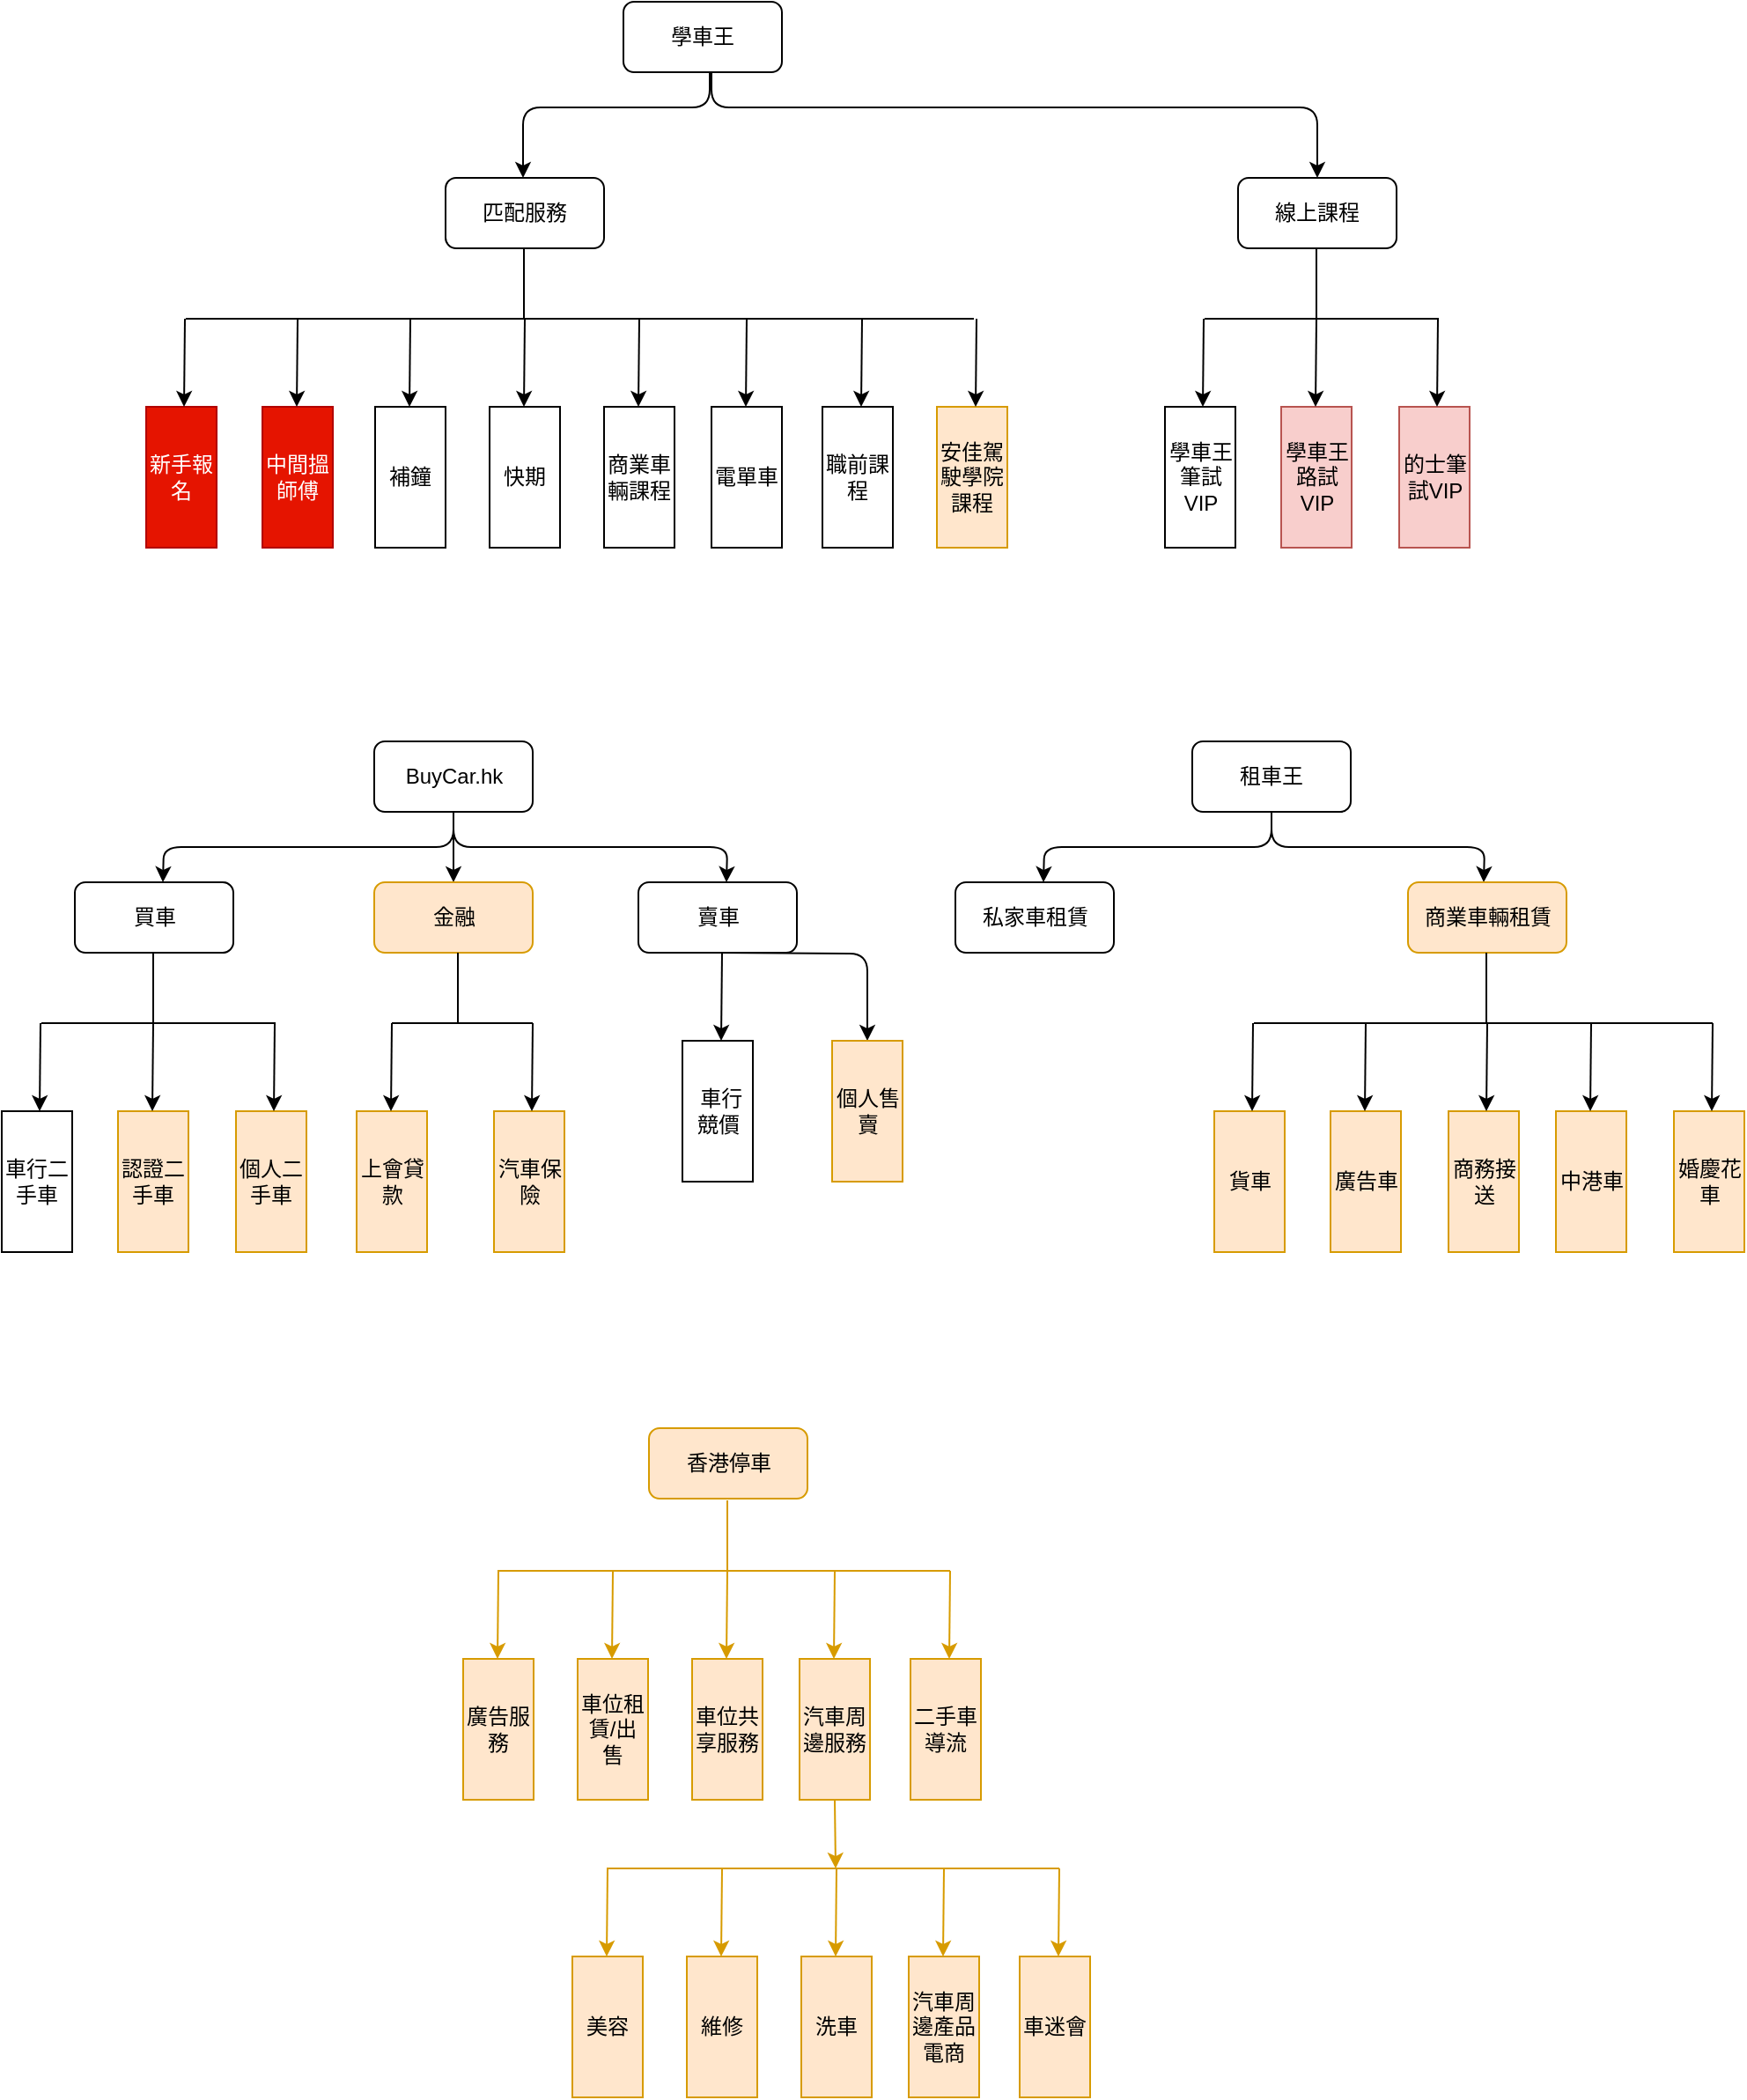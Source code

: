 <mxfile version="14.6.13" type="github">
  <diagram id="QzUdSv5bi3c13NPvNYom" name="Page-1">
    <mxGraphModel dx="1125" dy="686" grid="1" gridSize="10" guides="1" tooltips="1" connect="1" arrows="1" fold="1" page="1" pageScale="1" pageWidth="1169" pageHeight="1654" math="0" shadow="0">
      <root>
        <mxCell id="0" />
        <mxCell id="1" parent="0" />
        <mxCell id="bUeCEsJDket9SZMUi5b--61" style="edgeStyle=orthogonalEdgeStyle;curved=0;rounded=1;sketch=0;orthogonalLoop=1;jettySize=auto;html=1;exitX=0.5;exitY=1;exitDx=0;exitDy=0;strokeColor=#000000;" edge="1" parent="1">
          <mxGeometry relative="1" as="geometry">
            <mxPoint x="374" y="160" as="targetPoint" />
            <mxPoint x="480" y="100" as="sourcePoint" />
            <Array as="points">
              <mxPoint x="480" y="120" />
              <mxPoint x="374" y="120" />
            </Array>
          </mxGeometry>
        </mxCell>
        <mxCell id="bUeCEsJDket9SZMUi5b--62" style="edgeStyle=orthogonalEdgeStyle;curved=0;rounded=1;sketch=0;orthogonalLoop=1;jettySize=auto;html=1;exitX=0.5;exitY=1;exitDx=0;exitDy=0;strokeColor=#000000;entryX=0.5;entryY=0;entryDx=0;entryDy=0;" edge="1" parent="1" target="bUeCEsJDket9SZMUi5b--65">
          <mxGeometry relative="1" as="geometry">
            <mxPoint x="700" y="160" as="targetPoint" />
            <mxPoint x="481" y="100" as="sourcePoint" />
            <Array as="points">
              <mxPoint x="481" y="120" />
              <mxPoint x="825" y="120" />
            </Array>
          </mxGeometry>
        </mxCell>
        <mxCell id="bUeCEsJDket9SZMUi5b--3" value="學車王" style="rounded=1;whiteSpace=wrap;html=1;" vertex="1" parent="1">
          <mxGeometry x="431" y="60" width="90" height="40" as="geometry" />
        </mxCell>
        <mxCell id="bUeCEsJDket9SZMUi5b--34" value="" style="endArrow=none;html=1;" edge="1" parent="1">
          <mxGeometry width="50" height="50" relative="1" as="geometry">
            <mxPoint x="630" y="240" as="sourcePoint" />
            <mxPoint x="182.5" y="240" as="targetPoint" />
          </mxGeometry>
        </mxCell>
        <mxCell id="bUeCEsJDket9SZMUi5b--36" value="新手報名" style="rounded=0;whiteSpace=wrap;html=1;shadow=0;labelBackgroundColor=none;sketch=0;direction=north;fillColor=#e51400;strokeColor=#B20000;fontColor=#ffffff;" vertex="1" parent="1">
          <mxGeometry x="160" y="290" width="40" height="80" as="geometry" />
        </mxCell>
        <mxCell id="bUeCEsJDket9SZMUi5b--39" value="中間搵師傅" style="rounded=0;whiteSpace=wrap;html=1;shadow=0;labelBackgroundColor=none;sketch=0;direction=north;fillColor=#e51400;strokeColor=#B20000;fontColor=#ffffff;" vertex="1" parent="1">
          <mxGeometry x="226" y="290" width="40" height="80" as="geometry" />
        </mxCell>
        <mxCell id="bUeCEsJDket9SZMUi5b--41" value="補鐘" style="rounded=0;whiteSpace=wrap;html=1;shadow=0;labelBackgroundColor=none;sketch=0;direction=north;" vertex="1" parent="1">
          <mxGeometry x="290" y="290" width="40" height="80" as="geometry" />
        </mxCell>
        <mxCell id="bUeCEsJDket9SZMUi5b--43" value="快期" style="rounded=0;whiteSpace=wrap;html=1;shadow=0;labelBackgroundColor=none;sketch=0;direction=north;" vertex="1" parent="1">
          <mxGeometry x="355" y="290" width="40" height="80" as="geometry" />
        </mxCell>
        <mxCell id="bUeCEsJDket9SZMUi5b--45" value="職前課程" style="rounded=0;whiteSpace=wrap;html=1;shadow=0;labelBackgroundColor=none;sketch=0;direction=north;" vertex="1" parent="1">
          <mxGeometry x="544" y="290" width="40" height="80" as="geometry" />
        </mxCell>
        <mxCell id="bUeCEsJDket9SZMUi5b--47" value="商業車輛課程" style="rounded=0;whiteSpace=wrap;html=1;shadow=0;labelBackgroundColor=none;sketch=0;direction=north;" vertex="1" parent="1">
          <mxGeometry x="420" y="290" width="40" height="80" as="geometry" />
        </mxCell>
        <mxCell id="bUeCEsJDket9SZMUi5b--49" value="電單車" style="rounded=0;whiteSpace=wrap;html=1;shadow=0;labelBackgroundColor=none;sketch=0;direction=north;" vertex="1" parent="1">
          <mxGeometry x="481" y="290" width="40" height="80" as="geometry" />
        </mxCell>
        <mxCell id="bUeCEsJDket9SZMUi5b--50" style="edgeStyle=none;rounded=0;orthogonalLoop=1;jettySize=auto;html=1;" edge="1" parent="1">
          <mxGeometry relative="1" as="geometry">
            <mxPoint x="181.5" y="290" as="targetPoint" />
            <mxPoint x="182" y="240" as="sourcePoint" />
          </mxGeometry>
        </mxCell>
        <mxCell id="bUeCEsJDket9SZMUi5b--51" style="edgeStyle=none;rounded=0;orthogonalLoop=1;jettySize=auto;html=1;" edge="1" parent="1">
          <mxGeometry relative="1" as="geometry">
            <mxPoint x="245.5" y="290" as="targetPoint" />
            <mxPoint x="246" y="240" as="sourcePoint" />
          </mxGeometry>
        </mxCell>
        <mxCell id="bUeCEsJDket9SZMUi5b--52" style="edgeStyle=none;rounded=0;orthogonalLoop=1;jettySize=auto;html=1;" edge="1" parent="1">
          <mxGeometry relative="1" as="geometry">
            <mxPoint x="309.5" y="290" as="targetPoint" />
            <mxPoint x="310" y="240" as="sourcePoint" />
          </mxGeometry>
        </mxCell>
        <mxCell id="bUeCEsJDket9SZMUi5b--53" style="edgeStyle=none;rounded=0;orthogonalLoop=1;jettySize=auto;html=1;" edge="1" parent="1">
          <mxGeometry relative="1" as="geometry">
            <mxPoint x="374.5" y="290" as="targetPoint" />
            <mxPoint x="375" y="240" as="sourcePoint" />
          </mxGeometry>
        </mxCell>
        <mxCell id="bUeCEsJDket9SZMUi5b--55" style="edgeStyle=none;rounded=0;orthogonalLoop=1;jettySize=auto;html=1;" edge="1" parent="1">
          <mxGeometry relative="1" as="geometry">
            <mxPoint x="439.5" y="290" as="targetPoint" />
            <mxPoint x="440" y="240" as="sourcePoint" />
          </mxGeometry>
        </mxCell>
        <mxCell id="bUeCEsJDket9SZMUi5b--56" style="edgeStyle=none;rounded=0;orthogonalLoop=1;jettySize=auto;html=1;" edge="1" parent="1">
          <mxGeometry relative="1" as="geometry">
            <mxPoint x="500.5" y="290" as="targetPoint" />
            <mxPoint x="501" y="240" as="sourcePoint" />
          </mxGeometry>
        </mxCell>
        <mxCell id="bUeCEsJDket9SZMUi5b--57" style="edgeStyle=none;rounded=0;orthogonalLoop=1;jettySize=auto;html=1;" edge="1" parent="1">
          <mxGeometry relative="1" as="geometry">
            <mxPoint x="566" y="290" as="targetPoint" />
            <mxPoint x="566.5" y="240" as="sourcePoint" />
          </mxGeometry>
        </mxCell>
        <mxCell id="bUeCEsJDket9SZMUi5b--63" value="匹配服務" style="rounded=1;whiteSpace=wrap;html=1;" vertex="1" parent="1">
          <mxGeometry x="330" y="160" width="90" height="40" as="geometry" />
        </mxCell>
        <mxCell id="bUeCEsJDket9SZMUi5b--64" value="" style="endArrow=none;html=1;strokeColor=#000000;" edge="1" parent="1">
          <mxGeometry width="50" height="50" relative="1" as="geometry">
            <mxPoint x="374.5" y="240" as="sourcePoint" />
            <mxPoint x="374.5" y="200" as="targetPoint" />
          </mxGeometry>
        </mxCell>
        <mxCell id="bUeCEsJDket9SZMUi5b--65" value="線上課程" style="rounded=1;whiteSpace=wrap;html=1;" vertex="1" parent="1">
          <mxGeometry x="780" y="160" width="90" height="40" as="geometry" />
        </mxCell>
        <mxCell id="bUeCEsJDket9SZMUi5b--66" value="" style="endArrow=none;html=1;" edge="1" parent="1">
          <mxGeometry width="50" height="50" relative="1" as="geometry">
            <mxPoint x="894" y="240" as="sourcePoint" />
            <mxPoint x="761" y="240" as="targetPoint" />
          </mxGeometry>
        </mxCell>
        <mxCell id="bUeCEsJDket9SZMUi5b--67" value="" style="endArrow=none;html=1;strokeColor=#000000;" edge="1" parent="1">
          <mxGeometry width="50" height="50" relative="1" as="geometry">
            <mxPoint x="824.5" y="240" as="sourcePoint" />
            <mxPoint x="824.5" y="200" as="targetPoint" />
          </mxGeometry>
        </mxCell>
        <mxCell id="bUeCEsJDket9SZMUi5b--68" value="學車王筆試VIP" style="rounded=0;whiteSpace=wrap;html=1;shadow=0;labelBackgroundColor=none;sketch=0;direction=north;" vertex="1" parent="1">
          <mxGeometry x="738.5" y="290" width="40" height="80" as="geometry" />
        </mxCell>
        <mxCell id="bUeCEsJDket9SZMUi5b--69" value="學車王路試VIP" style="rounded=0;whiteSpace=wrap;html=1;shadow=0;labelBackgroundColor=none;sketch=0;direction=north;fillColor=#f8cecc;strokeColor=#b85450;" vertex="1" parent="1">
          <mxGeometry x="804.5" y="290" width="40" height="80" as="geometry" />
        </mxCell>
        <mxCell id="bUeCEsJDket9SZMUi5b--70" style="edgeStyle=none;rounded=0;orthogonalLoop=1;jettySize=auto;html=1;" edge="1" parent="1">
          <mxGeometry relative="1" as="geometry">
            <mxPoint x="760" y="290" as="targetPoint" />
            <mxPoint x="760.5" y="240" as="sourcePoint" />
          </mxGeometry>
        </mxCell>
        <mxCell id="bUeCEsJDket9SZMUi5b--71" style="edgeStyle=none;rounded=0;orthogonalLoop=1;jettySize=auto;html=1;" edge="1" parent="1">
          <mxGeometry relative="1" as="geometry">
            <mxPoint x="824" y="290" as="targetPoint" />
            <mxPoint x="824.5" y="240" as="sourcePoint" />
          </mxGeometry>
        </mxCell>
        <mxCell id="bUeCEsJDket9SZMUi5b--72" value="的士筆試VIP" style="rounded=0;whiteSpace=wrap;html=1;shadow=0;labelBackgroundColor=none;sketch=0;direction=north;fillColor=#f8cecc;strokeColor=#b85450;" vertex="1" parent="1">
          <mxGeometry x="871.5" y="290" width="40" height="80" as="geometry" />
        </mxCell>
        <mxCell id="bUeCEsJDket9SZMUi5b--74" style="edgeStyle=none;rounded=0;orthogonalLoop=1;jettySize=auto;html=1;" edge="1" parent="1">
          <mxGeometry relative="1" as="geometry">
            <mxPoint x="893" y="290" as="targetPoint" />
            <mxPoint x="893.5" y="240" as="sourcePoint" />
          </mxGeometry>
        </mxCell>
        <mxCell id="bUeCEsJDket9SZMUi5b--76" value="安佳駕駛學院課程" style="rounded=0;whiteSpace=wrap;html=1;shadow=0;labelBackgroundColor=none;sketch=0;direction=north;fillColor=#ffe6cc;strokeColor=#d79b00;" vertex="1" parent="1">
          <mxGeometry x="609" y="290" width="40" height="80" as="geometry" />
        </mxCell>
        <mxCell id="bUeCEsJDket9SZMUi5b--77" style="edgeStyle=none;rounded=0;orthogonalLoop=1;jettySize=auto;html=1;" edge="1" parent="1">
          <mxGeometry relative="1" as="geometry">
            <mxPoint x="631" y="290" as="targetPoint" />
            <mxPoint x="631.5" y="240" as="sourcePoint" />
          </mxGeometry>
        </mxCell>
        <mxCell id="bUeCEsJDket9SZMUi5b--79" style="edgeStyle=orthogonalEdgeStyle;curved=0;rounded=1;sketch=0;orthogonalLoop=1;jettySize=auto;html=1;exitX=0.5;exitY=1;exitDx=0;exitDy=0;strokeColor=#000000;" edge="1" parent="1" source="bUeCEsJDket9SZMUi5b--78">
          <mxGeometry relative="1" as="geometry">
            <mxPoint x="169.5" y="560" as="targetPoint" />
          </mxGeometry>
        </mxCell>
        <mxCell id="bUeCEsJDket9SZMUi5b--80" style="edgeStyle=orthogonalEdgeStyle;curved=0;rounded=1;sketch=0;orthogonalLoop=1;jettySize=auto;html=1;exitX=0.5;exitY=1;exitDx=0;exitDy=0;strokeColor=#000000;" edge="1" parent="1" source="bUeCEsJDket9SZMUi5b--78">
          <mxGeometry relative="1" as="geometry">
            <mxPoint x="489.5" y="560" as="targetPoint" />
          </mxGeometry>
        </mxCell>
        <mxCell id="bUeCEsJDket9SZMUi5b--112" style="edgeStyle=orthogonalEdgeStyle;curved=0;rounded=1;sketch=0;orthogonalLoop=1;jettySize=auto;html=1;exitX=0.5;exitY=1;exitDx=0;exitDy=0;strokeColor=#000000;" edge="1" parent="1" source="bUeCEsJDket9SZMUi5b--78">
          <mxGeometry relative="1" as="geometry">
            <mxPoint x="334.5" y="560" as="targetPoint" />
          </mxGeometry>
        </mxCell>
        <mxCell id="bUeCEsJDket9SZMUi5b--78" value="BuyCar.hk" style="rounded=1;whiteSpace=wrap;html=1;" vertex="1" parent="1">
          <mxGeometry x="289.5" y="480" width="90" height="40" as="geometry" />
        </mxCell>
        <mxCell id="bUeCEsJDket9SZMUi5b--81" value="買車" style="rounded=1;whiteSpace=wrap;html=1;" vertex="1" parent="1">
          <mxGeometry x="119.5" y="560" width="90" height="40" as="geometry" />
        </mxCell>
        <mxCell id="bUeCEsJDket9SZMUi5b--168" style="edgeStyle=orthogonalEdgeStyle;curved=0;rounded=1;sketch=0;orthogonalLoop=1;jettySize=auto;html=1;exitX=0.5;exitY=1;exitDx=0;exitDy=0;strokeColor=#000000;entryX=1;entryY=0.5;entryDx=0;entryDy=0;" edge="1" parent="1" target="bUeCEsJDket9SZMUi5b--169">
          <mxGeometry relative="1" as="geometry">
            <mxPoint x="570.5" y="640" as="targetPoint" />
            <mxPoint x="485.5" y="600" as="sourcePoint" />
          </mxGeometry>
        </mxCell>
        <mxCell id="bUeCEsJDket9SZMUi5b--82" value="賣車" style="rounded=1;whiteSpace=wrap;html=1;" vertex="1" parent="1">
          <mxGeometry x="439.5" y="560" width="90" height="40" as="geometry" />
        </mxCell>
        <mxCell id="bUeCEsJDket9SZMUi5b--83" value="&amp;nbsp;車行競價" style="rounded=0;whiteSpace=wrap;html=1;shadow=0;labelBackgroundColor=none;sketch=0;direction=north;" vertex="1" parent="1">
          <mxGeometry x="464.5" y="650" width="40" height="80" as="geometry" />
        </mxCell>
        <mxCell id="bUeCEsJDket9SZMUi5b--84" style="edgeStyle=none;rounded=0;orthogonalLoop=1;jettySize=auto;html=1;" edge="1" parent="1">
          <mxGeometry relative="1" as="geometry">
            <mxPoint x="486.5" y="650" as="targetPoint" />
            <mxPoint x="487" y="600" as="sourcePoint" />
          </mxGeometry>
        </mxCell>
        <mxCell id="bUeCEsJDket9SZMUi5b--86" style="edgeStyle=orthogonalEdgeStyle;curved=0;rounded=1;sketch=0;orthogonalLoop=1;jettySize=auto;html=1;exitX=0.5;exitY=1;exitDx=0;exitDy=0;strokeColor=#000000;" edge="1" parent="1" source="bUeCEsJDket9SZMUi5b--85">
          <mxGeometry relative="1" as="geometry">
            <mxPoint x="669.5" y="560" as="targetPoint" />
          </mxGeometry>
        </mxCell>
        <mxCell id="bUeCEsJDket9SZMUi5b--88" style="edgeStyle=orthogonalEdgeStyle;curved=0;rounded=1;sketch=0;orthogonalLoop=1;jettySize=auto;html=1;exitX=0.5;exitY=1;exitDx=0;exitDy=0;strokeColor=#000000;" edge="1" parent="1" source="bUeCEsJDket9SZMUi5b--85">
          <mxGeometry relative="1" as="geometry">
            <mxPoint x="919.5" y="560" as="targetPoint" />
          </mxGeometry>
        </mxCell>
        <mxCell id="bUeCEsJDket9SZMUi5b--85" value="租車王" style="rounded=1;whiteSpace=wrap;html=1;" vertex="1" parent="1">
          <mxGeometry x="754" y="480" width="90" height="40" as="geometry" />
        </mxCell>
        <mxCell id="bUeCEsJDket9SZMUi5b--87" value="私家車租賃" style="rounded=1;whiteSpace=wrap;html=1;" vertex="1" parent="1">
          <mxGeometry x="619.5" y="560" width="90" height="40" as="geometry" />
        </mxCell>
        <mxCell id="bUeCEsJDket9SZMUi5b--89" value="商業車輛租賃" style="rounded=1;whiteSpace=wrap;html=1;fillColor=#ffe6cc;strokeColor=#d79b00;" vertex="1" parent="1">
          <mxGeometry x="876.5" y="560" width="90" height="40" as="geometry" />
        </mxCell>
        <mxCell id="bUeCEsJDket9SZMUi5b--90" value="" style="endArrow=none;html=1;" edge="1" parent="1">
          <mxGeometry width="50" height="50" relative="1" as="geometry">
            <mxPoint x="1049.5" y="640" as="sourcePoint" />
            <mxPoint x="789" y="640" as="targetPoint" />
          </mxGeometry>
        </mxCell>
        <mxCell id="bUeCEsJDket9SZMUi5b--91" value="" style="endArrow=none;html=1;strokeColor=#000000;" edge="1" parent="1">
          <mxGeometry width="50" height="50" relative="1" as="geometry">
            <mxPoint x="921" y="640" as="sourcePoint" />
            <mxPoint x="921" y="600" as="targetPoint" />
          </mxGeometry>
        </mxCell>
        <mxCell id="bUeCEsJDket9SZMUi5b--92" value="貨車" style="rounded=0;whiteSpace=wrap;html=1;shadow=0;labelBackgroundColor=none;sketch=0;direction=north;fillColor=#ffe6cc;strokeColor=#d79b00;" vertex="1" parent="1">
          <mxGeometry x="766.5" y="690" width="40" height="80" as="geometry" />
        </mxCell>
        <mxCell id="bUeCEsJDket9SZMUi5b--93" value="廣告車" style="rounded=0;whiteSpace=wrap;html=1;shadow=0;labelBackgroundColor=none;sketch=0;direction=north;fillColor=#ffe6cc;strokeColor=#d79b00;" vertex="1" parent="1">
          <mxGeometry x="832.5" y="690" width="40" height="80" as="geometry" />
        </mxCell>
        <mxCell id="bUeCEsJDket9SZMUi5b--94" style="edgeStyle=none;rounded=0;orthogonalLoop=1;jettySize=auto;html=1;" edge="1" parent="1">
          <mxGeometry relative="1" as="geometry">
            <mxPoint x="788" y="690" as="targetPoint" />
            <mxPoint x="788.5" y="640" as="sourcePoint" />
          </mxGeometry>
        </mxCell>
        <mxCell id="bUeCEsJDket9SZMUi5b--95" style="edgeStyle=none;rounded=0;orthogonalLoop=1;jettySize=auto;html=1;" edge="1" parent="1">
          <mxGeometry relative="1" as="geometry">
            <mxPoint x="852" y="690" as="targetPoint" />
            <mxPoint x="852.5" y="640" as="sourcePoint" />
          </mxGeometry>
        </mxCell>
        <mxCell id="bUeCEsJDket9SZMUi5b--96" value="商務接送" style="rounded=0;whiteSpace=wrap;html=1;shadow=0;labelBackgroundColor=none;sketch=0;direction=north;fillColor=#ffe6cc;strokeColor=#d79b00;" vertex="1" parent="1">
          <mxGeometry x="899.5" y="690" width="40" height="80" as="geometry" />
        </mxCell>
        <mxCell id="bUeCEsJDket9SZMUi5b--97" style="edgeStyle=none;rounded=0;orthogonalLoop=1;jettySize=auto;html=1;" edge="1" parent="1">
          <mxGeometry relative="1" as="geometry">
            <mxPoint x="921" y="690" as="targetPoint" />
            <mxPoint x="921.5" y="640" as="sourcePoint" />
          </mxGeometry>
        </mxCell>
        <mxCell id="bUeCEsJDket9SZMUi5b--98" value="中港車" style="rounded=0;whiteSpace=wrap;html=1;shadow=0;labelBackgroundColor=none;sketch=0;direction=north;fillColor=#ffe6cc;strokeColor=#d79b00;" vertex="1" parent="1">
          <mxGeometry x="960.5" y="690" width="40" height="80" as="geometry" />
        </mxCell>
        <mxCell id="bUeCEsJDket9SZMUi5b--99" style="edgeStyle=none;rounded=0;orthogonalLoop=1;jettySize=auto;html=1;" edge="1" parent="1">
          <mxGeometry relative="1" as="geometry">
            <mxPoint x="980" y="690" as="targetPoint" />
            <mxPoint x="980.5" y="640" as="sourcePoint" />
          </mxGeometry>
        </mxCell>
        <mxCell id="bUeCEsJDket9SZMUi5b--100" value="婚慶花車" style="rounded=0;whiteSpace=wrap;html=1;shadow=0;labelBackgroundColor=none;sketch=0;direction=north;fillColor=#ffe6cc;strokeColor=#d79b00;" vertex="1" parent="1">
          <mxGeometry x="1027.5" y="690" width="40" height="80" as="geometry" />
        </mxCell>
        <mxCell id="bUeCEsJDket9SZMUi5b--101" style="edgeStyle=none;rounded=0;orthogonalLoop=1;jettySize=auto;html=1;" edge="1" parent="1">
          <mxGeometry relative="1" as="geometry">
            <mxPoint x="1049" y="690" as="targetPoint" />
            <mxPoint x="1049.5" y="640" as="sourcePoint" />
          </mxGeometry>
        </mxCell>
        <mxCell id="bUeCEsJDket9SZMUi5b--104" value="" style="endArrow=none;html=1;" edge="1" parent="1">
          <mxGeometry width="50" height="50" relative="1" as="geometry">
            <mxPoint x="233.5" y="640" as="sourcePoint" />
            <mxPoint x="100.5" y="640" as="targetPoint" />
          </mxGeometry>
        </mxCell>
        <mxCell id="bUeCEsJDket9SZMUi5b--105" value="" style="endArrow=none;html=1;strokeColor=#000000;" edge="1" parent="1">
          <mxGeometry width="50" height="50" relative="1" as="geometry">
            <mxPoint x="164" y="640" as="sourcePoint" />
            <mxPoint x="164" y="600" as="targetPoint" />
          </mxGeometry>
        </mxCell>
        <mxCell id="bUeCEsJDket9SZMUi5b--106" value="車行二手車" style="rounded=0;whiteSpace=wrap;html=1;shadow=0;labelBackgroundColor=none;sketch=0;direction=north;" vertex="1" parent="1">
          <mxGeometry x="78" y="690" width="40" height="80" as="geometry" />
        </mxCell>
        <mxCell id="bUeCEsJDket9SZMUi5b--107" value="認證二手車" style="rounded=0;whiteSpace=wrap;html=1;shadow=0;labelBackgroundColor=none;sketch=0;direction=north;fillColor=#ffe6cc;strokeColor=#d79b00;" vertex="1" parent="1">
          <mxGeometry x="144" y="690" width="40" height="80" as="geometry" />
        </mxCell>
        <mxCell id="bUeCEsJDket9SZMUi5b--108" style="edgeStyle=none;rounded=0;orthogonalLoop=1;jettySize=auto;html=1;" edge="1" parent="1">
          <mxGeometry relative="1" as="geometry">
            <mxPoint x="99.5" y="690" as="targetPoint" />
            <mxPoint x="100" y="640" as="sourcePoint" />
          </mxGeometry>
        </mxCell>
        <mxCell id="bUeCEsJDket9SZMUi5b--109" style="edgeStyle=none;rounded=0;orthogonalLoop=1;jettySize=auto;html=1;" edge="1" parent="1">
          <mxGeometry relative="1" as="geometry">
            <mxPoint x="163.5" y="690" as="targetPoint" />
            <mxPoint x="164" y="640" as="sourcePoint" />
          </mxGeometry>
        </mxCell>
        <mxCell id="bUeCEsJDket9SZMUi5b--110" value="個人二手車" style="rounded=0;whiteSpace=wrap;html=1;shadow=0;labelBackgroundColor=none;sketch=0;direction=north;fillColor=#ffe6cc;strokeColor=#d79b00;" vertex="1" parent="1">
          <mxGeometry x="211" y="690" width="40" height="80" as="geometry" />
        </mxCell>
        <mxCell id="bUeCEsJDket9SZMUi5b--111" style="edgeStyle=none;rounded=0;orthogonalLoop=1;jettySize=auto;html=1;" edge="1" parent="1">
          <mxGeometry relative="1" as="geometry">
            <mxPoint x="232.5" y="690" as="targetPoint" />
            <mxPoint x="233" y="640" as="sourcePoint" />
          </mxGeometry>
        </mxCell>
        <mxCell id="bUeCEsJDket9SZMUi5b--113" value="金融" style="rounded=1;whiteSpace=wrap;html=1;fillColor=#ffe6cc;strokeColor=#d79b00;" vertex="1" parent="1">
          <mxGeometry x="289.5" y="560" width="90" height="40" as="geometry" />
        </mxCell>
        <mxCell id="bUeCEsJDket9SZMUi5b--122" value="" style="endArrow=none;html=1;" edge="1" parent="1">
          <mxGeometry width="50" height="50" relative="1" as="geometry">
            <mxPoint x="379.5" y="640" as="sourcePoint" />
            <mxPoint x="299.5" y="640" as="targetPoint" />
          </mxGeometry>
        </mxCell>
        <mxCell id="bUeCEsJDket9SZMUi5b--123" value="" style="endArrow=none;html=1;strokeColor=#000000;" edge="1" parent="1">
          <mxGeometry width="50" height="50" relative="1" as="geometry">
            <mxPoint x="337" y="640" as="sourcePoint" />
            <mxPoint x="337" y="600" as="targetPoint" />
          </mxGeometry>
        </mxCell>
        <mxCell id="bUeCEsJDket9SZMUi5b--125" value="上會貸款" style="rounded=0;whiteSpace=wrap;html=1;shadow=0;labelBackgroundColor=none;sketch=0;direction=north;fillColor=#ffe6cc;strokeColor=#d79b00;" vertex="1" parent="1">
          <mxGeometry x="279.5" y="690" width="40" height="80" as="geometry" />
        </mxCell>
        <mxCell id="bUeCEsJDket9SZMUi5b--127" style="edgeStyle=none;rounded=0;orthogonalLoop=1;jettySize=auto;html=1;" edge="1" parent="1">
          <mxGeometry relative="1" as="geometry">
            <mxPoint x="299" y="690" as="targetPoint" />
            <mxPoint x="299.5" y="640" as="sourcePoint" />
          </mxGeometry>
        </mxCell>
        <mxCell id="bUeCEsJDket9SZMUi5b--128" value="汽車保險" style="rounded=0;whiteSpace=wrap;html=1;shadow=0;labelBackgroundColor=none;sketch=0;direction=north;fillColor=#ffe6cc;strokeColor=#d79b00;" vertex="1" parent="1">
          <mxGeometry x="357.5" y="690" width="40" height="80" as="geometry" />
        </mxCell>
        <mxCell id="bUeCEsJDket9SZMUi5b--129" style="edgeStyle=none;rounded=0;orthogonalLoop=1;jettySize=auto;html=1;" edge="1" parent="1">
          <mxGeometry relative="1" as="geometry">
            <mxPoint x="379" y="690" as="targetPoint" />
            <mxPoint x="379.5" y="640" as="sourcePoint" />
          </mxGeometry>
        </mxCell>
        <mxCell id="bUeCEsJDket9SZMUi5b--130" value="香港停車" style="rounded=1;whiteSpace=wrap;html=1;fillColor=#ffe6cc;strokeColor=#d79b00;" vertex="1" parent="1">
          <mxGeometry x="445.5" y="870" width="90" height="40" as="geometry" />
        </mxCell>
        <mxCell id="bUeCEsJDket9SZMUi5b--131" value="" style="endArrow=none;html=1;fillColor=#ffe6cc;strokeColor=#d79b00;" edge="1" parent="1">
          <mxGeometry width="50" height="50" relative="1" as="geometry">
            <mxPoint x="616.5" y="951" as="sourcePoint" />
            <mxPoint x="359.5" y="951" as="targetPoint" />
          </mxGeometry>
        </mxCell>
        <mxCell id="bUeCEsJDket9SZMUi5b--134" value="廣告服務" style="rounded=0;whiteSpace=wrap;html=1;shadow=0;labelBackgroundColor=none;sketch=0;direction=north;fillColor=#ffe6cc;strokeColor=#d79b00;" vertex="1" parent="1">
          <mxGeometry x="340" y="1001" width="40" height="80" as="geometry" />
        </mxCell>
        <mxCell id="bUeCEsJDket9SZMUi5b--135" value="車位租賃/出售" style="rounded=0;whiteSpace=wrap;html=1;shadow=0;labelBackgroundColor=none;sketch=0;direction=north;fillColor=#ffe6cc;strokeColor=#d79b00;" vertex="1" parent="1">
          <mxGeometry x="405" y="1001" width="40" height="80" as="geometry" />
        </mxCell>
        <mxCell id="bUeCEsJDket9SZMUi5b--136" value="二手車導流" style="rounded=0;whiteSpace=wrap;html=1;shadow=0;labelBackgroundColor=none;sketch=0;direction=north;fillColor=#ffe6cc;strokeColor=#d79b00;" vertex="1" parent="1">
          <mxGeometry x="594" y="1001" width="40" height="80" as="geometry" />
        </mxCell>
        <mxCell id="bUeCEsJDket9SZMUi5b--137" value="車位共享服務" style="rounded=0;whiteSpace=wrap;html=1;shadow=0;labelBackgroundColor=none;sketch=0;direction=north;fillColor=#ffe6cc;strokeColor=#d79b00;" vertex="1" parent="1">
          <mxGeometry x="470" y="1001" width="40" height="80" as="geometry" />
        </mxCell>
        <mxCell id="bUeCEsJDket9SZMUi5b--156" style="edgeStyle=orthogonalEdgeStyle;curved=0;rounded=1;sketch=0;orthogonalLoop=1;jettySize=auto;html=1;exitX=0;exitY=0.5;exitDx=0;exitDy=0;strokeColor=#d79b00;fillColor=#ffe6cc;" edge="1" parent="1" source="bUeCEsJDket9SZMUi5b--138">
          <mxGeometry relative="1" as="geometry">
            <mxPoint x="551.5" y="1120" as="targetPoint" />
          </mxGeometry>
        </mxCell>
        <mxCell id="bUeCEsJDket9SZMUi5b--138" value="汽車周邊服務" style="rounded=0;whiteSpace=wrap;html=1;shadow=0;labelBackgroundColor=none;sketch=0;direction=north;fillColor=#ffe6cc;strokeColor=#d79b00;" vertex="1" parent="1">
          <mxGeometry x="531" y="1001" width="40" height="80" as="geometry" />
        </mxCell>
        <mxCell id="bUeCEsJDket9SZMUi5b--141" style="edgeStyle=none;rounded=0;orthogonalLoop=1;jettySize=auto;html=1;fillColor=#ffe6cc;strokeColor=#d79b00;" edge="1" parent="1">
          <mxGeometry relative="1" as="geometry">
            <mxPoint x="359.5" y="1001" as="targetPoint" />
            <mxPoint x="360" y="951" as="sourcePoint" />
          </mxGeometry>
        </mxCell>
        <mxCell id="bUeCEsJDket9SZMUi5b--142" style="edgeStyle=none;rounded=0;orthogonalLoop=1;jettySize=auto;html=1;fillColor=#ffe6cc;strokeColor=#d79b00;" edge="1" parent="1">
          <mxGeometry relative="1" as="geometry">
            <mxPoint x="424.5" y="1001" as="targetPoint" />
            <mxPoint x="425" y="951" as="sourcePoint" />
          </mxGeometry>
        </mxCell>
        <mxCell id="bUeCEsJDket9SZMUi5b--143" style="edgeStyle=none;rounded=0;orthogonalLoop=1;jettySize=auto;html=1;fillColor=#ffe6cc;strokeColor=#d79b00;" edge="1" parent="1">
          <mxGeometry relative="1" as="geometry">
            <mxPoint x="489.5" y="1001" as="targetPoint" />
            <mxPoint x="490" y="951" as="sourcePoint" />
          </mxGeometry>
        </mxCell>
        <mxCell id="bUeCEsJDket9SZMUi5b--144" style="edgeStyle=none;rounded=0;orthogonalLoop=1;jettySize=auto;html=1;fillColor=#ffe6cc;strokeColor=#d79b00;" edge="1" parent="1">
          <mxGeometry relative="1" as="geometry">
            <mxPoint x="550.5" y="1001" as="targetPoint" />
            <mxPoint x="551" y="951" as="sourcePoint" />
          </mxGeometry>
        </mxCell>
        <mxCell id="bUeCEsJDket9SZMUi5b--145" style="edgeStyle=none;rounded=0;orthogonalLoop=1;jettySize=auto;html=1;fillColor=#ffe6cc;strokeColor=#d79b00;" edge="1" parent="1">
          <mxGeometry relative="1" as="geometry">
            <mxPoint x="616" y="1001" as="targetPoint" />
            <mxPoint x="616.5" y="951" as="sourcePoint" />
          </mxGeometry>
        </mxCell>
        <mxCell id="bUeCEsJDket9SZMUi5b--146" value="" style="endArrow=none;html=1;strokeColor=#d79b00;fillColor=#ffe6cc;" edge="1" parent="1">
          <mxGeometry width="50" height="50" relative="1" as="geometry">
            <mxPoint x="490" y="951" as="sourcePoint" />
            <mxPoint x="490" y="911" as="targetPoint" />
          </mxGeometry>
        </mxCell>
        <mxCell id="bUeCEsJDket9SZMUi5b--157" value="" style="endArrow=none;html=1;fillColor=#ffe6cc;strokeColor=#d79b00;" edge="1" parent="1">
          <mxGeometry width="50" height="50" relative="1" as="geometry">
            <mxPoint x="678.5" y="1120" as="sourcePoint" />
            <mxPoint x="421.5" y="1120" as="targetPoint" />
          </mxGeometry>
        </mxCell>
        <mxCell id="bUeCEsJDket9SZMUi5b--158" value="美容" style="rounded=0;whiteSpace=wrap;html=1;shadow=0;labelBackgroundColor=none;sketch=0;direction=north;fillColor=#ffe6cc;strokeColor=#d79b00;" vertex="1" parent="1">
          <mxGeometry x="402" y="1170" width="40" height="80" as="geometry" />
        </mxCell>
        <mxCell id="bUeCEsJDket9SZMUi5b--159" value="維修" style="rounded=0;whiteSpace=wrap;html=1;shadow=0;labelBackgroundColor=none;sketch=0;direction=north;fillColor=#ffe6cc;strokeColor=#d79b00;" vertex="1" parent="1">
          <mxGeometry x="467" y="1170" width="40" height="80" as="geometry" />
        </mxCell>
        <mxCell id="bUeCEsJDket9SZMUi5b--160" value="車迷會" style="rounded=0;whiteSpace=wrap;html=1;shadow=0;labelBackgroundColor=none;sketch=0;direction=north;fillColor=#ffe6cc;strokeColor=#d79b00;" vertex="1" parent="1">
          <mxGeometry x="656" y="1170" width="40" height="80" as="geometry" />
        </mxCell>
        <mxCell id="bUeCEsJDket9SZMUi5b--161" value="洗車" style="rounded=0;whiteSpace=wrap;html=1;shadow=0;labelBackgroundColor=none;sketch=0;direction=north;fillColor=#ffe6cc;strokeColor=#d79b00;" vertex="1" parent="1">
          <mxGeometry x="532" y="1170" width="40" height="80" as="geometry" />
        </mxCell>
        <mxCell id="bUeCEsJDket9SZMUi5b--162" value="汽車周邊產品電商" style="rounded=0;whiteSpace=wrap;html=1;shadow=0;labelBackgroundColor=none;sketch=0;direction=north;fillColor=#ffe6cc;strokeColor=#d79b00;" vertex="1" parent="1">
          <mxGeometry x="593" y="1170" width="40" height="80" as="geometry" />
        </mxCell>
        <mxCell id="bUeCEsJDket9SZMUi5b--163" style="edgeStyle=none;rounded=0;orthogonalLoop=1;jettySize=auto;html=1;fillColor=#ffe6cc;strokeColor=#d79b00;" edge="1" parent="1">
          <mxGeometry relative="1" as="geometry">
            <mxPoint x="421.5" y="1170" as="targetPoint" />
            <mxPoint x="422" y="1120" as="sourcePoint" />
          </mxGeometry>
        </mxCell>
        <mxCell id="bUeCEsJDket9SZMUi5b--164" style="edgeStyle=none;rounded=0;orthogonalLoop=1;jettySize=auto;html=1;fillColor=#ffe6cc;strokeColor=#d79b00;" edge="1" parent="1">
          <mxGeometry relative="1" as="geometry">
            <mxPoint x="486.5" y="1170" as="targetPoint" />
            <mxPoint x="487" y="1120" as="sourcePoint" />
          </mxGeometry>
        </mxCell>
        <mxCell id="bUeCEsJDket9SZMUi5b--165" style="edgeStyle=none;rounded=0;orthogonalLoop=1;jettySize=auto;html=1;fillColor=#ffe6cc;strokeColor=#d79b00;" edge="1" parent="1">
          <mxGeometry relative="1" as="geometry">
            <mxPoint x="551.5" y="1170" as="targetPoint" />
            <mxPoint x="552" y="1120" as="sourcePoint" />
          </mxGeometry>
        </mxCell>
        <mxCell id="bUeCEsJDket9SZMUi5b--166" style="edgeStyle=none;rounded=0;orthogonalLoop=1;jettySize=auto;html=1;fillColor=#ffe6cc;strokeColor=#d79b00;" edge="1" parent="1">
          <mxGeometry relative="1" as="geometry">
            <mxPoint x="612.5" y="1170" as="targetPoint" />
            <mxPoint x="613" y="1120" as="sourcePoint" />
          </mxGeometry>
        </mxCell>
        <mxCell id="bUeCEsJDket9SZMUi5b--167" style="edgeStyle=none;rounded=0;orthogonalLoop=1;jettySize=auto;html=1;fillColor=#ffe6cc;strokeColor=#d79b00;" edge="1" parent="1">
          <mxGeometry relative="1" as="geometry">
            <mxPoint x="678" y="1170" as="targetPoint" />
            <mxPoint x="678.5" y="1120" as="sourcePoint" />
          </mxGeometry>
        </mxCell>
        <mxCell id="bUeCEsJDket9SZMUi5b--169" value="個人售賣" style="rounded=0;whiteSpace=wrap;html=1;shadow=0;labelBackgroundColor=none;sketch=0;direction=north;fillColor=#ffe6cc;strokeColor=#d79b00;" vertex="1" parent="1">
          <mxGeometry x="549.5" y="650" width="40" height="80" as="geometry" />
        </mxCell>
      </root>
    </mxGraphModel>
  </diagram>
</mxfile>
